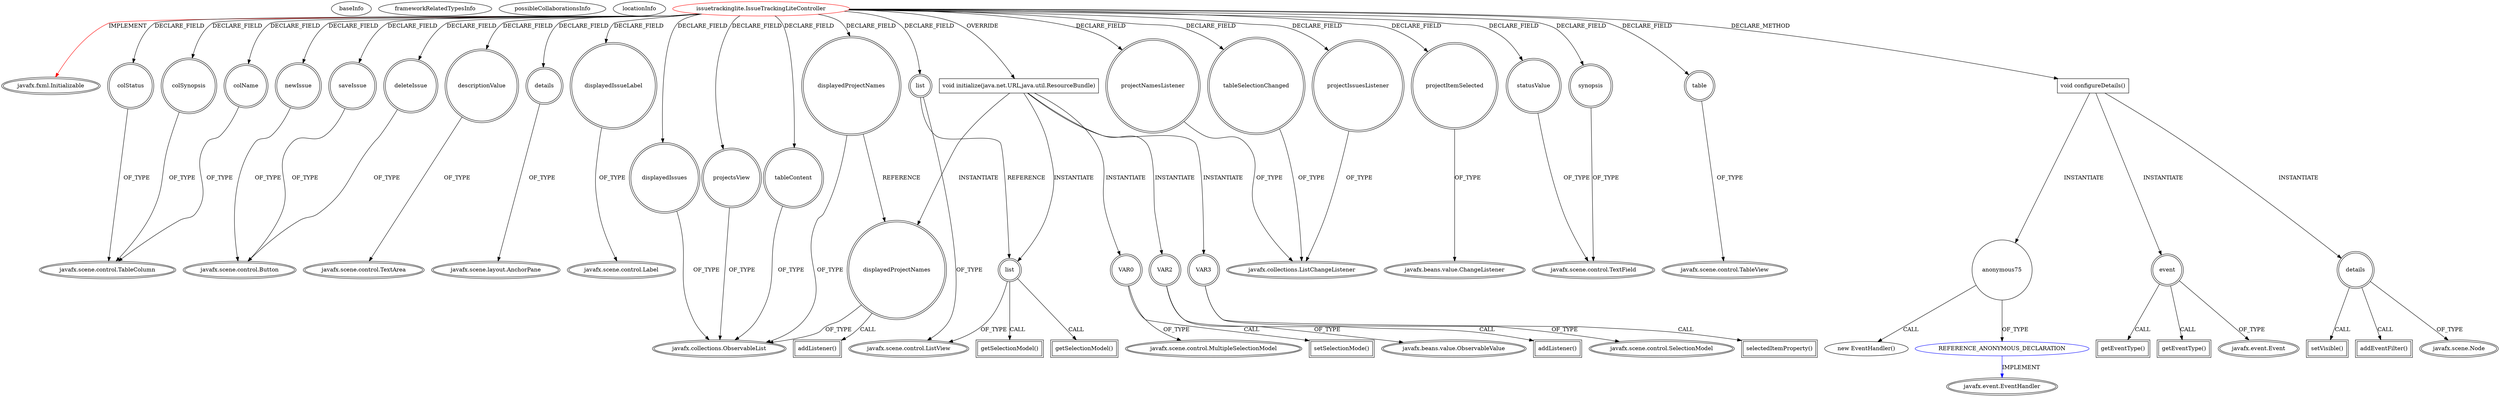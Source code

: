 digraph {
baseInfo[graphId=240,category="extension_graph",isAnonymous=false,possibleRelation=true]
frameworkRelatedTypesInfo[0="javafx.fxml.Initializable"]
possibleCollaborationsInfo[0="240~CLIENT_METHOD_DECLARATION-INSTANTIATION-~javafx.fxml.Initializable ~javafx.event.EventHandler ~false~true"]
locationInfo[projectName="ChrisWongAtCUHK-JavaFX",filePath="/ChrisWongAtCUHK-JavaFX/JavaFX-master/IssueTrackingLite/src/issuetrackinglite/IssueTrackingLiteController.java",contextSignature="IssueTrackingLiteController",graphId="240"]
0[label="issuetrackinglite.IssueTrackingLiteController",vertexType="ROOT_CLIENT_CLASS_DECLARATION",isFrameworkType=false,color=red]
1[label="javafx.fxml.Initializable",vertexType="FRAMEWORK_INTERFACE_TYPE",isFrameworkType=true,peripheries=2]
2[label="colName",vertexType="FIELD_DECLARATION",isFrameworkType=true,peripheries=2,shape=circle]
3[label="javafx.scene.control.TableColumn",vertexType="FRAMEWORK_CLASS_TYPE",isFrameworkType=true,peripheries=2]
4[label="colStatus",vertexType="FIELD_DECLARATION",isFrameworkType=true,peripheries=2,shape=circle]
6[label="colSynopsis",vertexType="FIELD_DECLARATION",isFrameworkType=true,peripheries=2,shape=circle]
8[label="deleteIssue",vertexType="FIELD_DECLARATION",isFrameworkType=true,peripheries=2,shape=circle]
9[label="javafx.scene.control.Button",vertexType="FRAMEWORK_CLASS_TYPE",isFrameworkType=true,peripheries=2]
10[label="descriptionValue",vertexType="FIELD_DECLARATION",isFrameworkType=true,peripheries=2,shape=circle]
11[label="javafx.scene.control.TextArea",vertexType="FRAMEWORK_CLASS_TYPE",isFrameworkType=true,peripheries=2]
12[label="details",vertexType="FIELD_DECLARATION",isFrameworkType=true,peripheries=2,shape=circle]
13[label="javafx.scene.layout.AnchorPane",vertexType="FRAMEWORK_CLASS_TYPE",isFrameworkType=true,peripheries=2]
14[label="displayedIssueLabel",vertexType="FIELD_DECLARATION",isFrameworkType=true,peripheries=2,shape=circle]
15[label="javafx.scene.control.Label",vertexType="FRAMEWORK_CLASS_TYPE",isFrameworkType=true,peripheries=2]
16[label="displayedIssues",vertexType="FIELD_DECLARATION",isFrameworkType=true,peripheries=2,shape=circle]
17[label="javafx.collections.ObservableList",vertexType="FRAMEWORK_INTERFACE_TYPE",isFrameworkType=true,peripheries=2]
18[label="displayedProjectNames",vertexType="FIELD_DECLARATION",isFrameworkType=true,peripheries=2,shape=circle]
20[label="list",vertexType="FIELD_DECLARATION",isFrameworkType=true,peripheries=2,shape=circle]
21[label="javafx.scene.control.ListView",vertexType="FRAMEWORK_CLASS_TYPE",isFrameworkType=true,peripheries=2]
22[label="newIssue",vertexType="FIELD_DECLARATION",isFrameworkType=true,peripheries=2,shape=circle]
24[label="projectIssuesListener",vertexType="FIELD_DECLARATION",isFrameworkType=true,peripheries=2,shape=circle]
25[label="javafx.collections.ListChangeListener",vertexType="FRAMEWORK_INTERFACE_TYPE",isFrameworkType=true,peripheries=2]
26[label="projectItemSelected",vertexType="FIELD_DECLARATION",isFrameworkType=true,peripheries=2,shape=circle]
27[label="javafx.beans.value.ChangeListener",vertexType="FRAMEWORK_INTERFACE_TYPE",isFrameworkType=true,peripheries=2]
28[label="projectNamesListener",vertexType="FIELD_DECLARATION",isFrameworkType=true,peripheries=2,shape=circle]
30[label="projectsView",vertexType="FIELD_DECLARATION",isFrameworkType=true,peripheries=2,shape=circle]
32[label="saveIssue",vertexType="FIELD_DECLARATION",isFrameworkType=true,peripheries=2,shape=circle]
34[label="statusValue",vertexType="FIELD_DECLARATION",isFrameworkType=true,peripheries=2,shape=circle]
35[label="javafx.scene.control.TextField",vertexType="FRAMEWORK_CLASS_TYPE",isFrameworkType=true,peripheries=2]
36[label="synopsis",vertexType="FIELD_DECLARATION",isFrameworkType=true,peripheries=2,shape=circle]
38[label="table",vertexType="FIELD_DECLARATION",isFrameworkType=true,peripheries=2,shape=circle]
39[label="javafx.scene.control.TableView",vertexType="FRAMEWORK_CLASS_TYPE",isFrameworkType=true,peripheries=2]
40[label="tableContent",vertexType="FIELD_DECLARATION",isFrameworkType=true,peripheries=2,shape=circle]
42[label="tableSelectionChanged",vertexType="FIELD_DECLARATION",isFrameworkType=true,peripheries=2,shape=circle]
44[label="void initialize(java.net.URL,java.util.ResourceBundle)",vertexType="OVERRIDING_METHOD_DECLARATION",isFrameworkType=false,shape=box]
45[label="VAR0",vertexType="VARIABLE_EXPRESION",isFrameworkType=true,peripheries=2,shape=circle]
47[label="javafx.scene.control.MultipleSelectionModel",vertexType="FRAMEWORK_CLASS_TYPE",isFrameworkType=true,peripheries=2]
46[label="setSelectionMode()",vertexType="INSIDE_CALL",isFrameworkType=true,peripheries=2,shape=box]
48[label="list",vertexType="VARIABLE_EXPRESION",isFrameworkType=true,peripheries=2,shape=circle]
49[label="getSelectionModel()",vertexType="INSIDE_CALL",isFrameworkType=true,peripheries=2,shape=box]
51[label="VAR2",vertexType="VARIABLE_EXPRESION",isFrameworkType=true,peripheries=2,shape=circle]
53[label="javafx.beans.value.ObservableValue",vertexType="FRAMEWORK_INTERFACE_TYPE",isFrameworkType=true,peripheries=2]
52[label="addListener()",vertexType="INSIDE_CALL",isFrameworkType=true,peripheries=2,shape=box]
54[label="VAR3",vertexType="VARIABLE_EXPRESION",isFrameworkType=true,peripheries=2,shape=circle]
56[label="javafx.scene.control.SelectionModel",vertexType="FRAMEWORK_CLASS_TYPE",isFrameworkType=true,peripheries=2]
55[label="selectedItemProperty()",vertexType="INSIDE_CALL",isFrameworkType=true,peripheries=2,shape=box]
58[label="getSelectionModel()",vertexType="INSIDE_CALL",isFrameworkType=true,peripheries=2,shape=box]
59[label="displayedProjectNames",vertexType="VARIABLE_EXPRESION",isFrameworkType=true,peripheries=2,shape=circle]
60[label="addListener()",vertexType="INSIDE_CALL",isFrameworkType=true,peripheries=2,shape=box]
265[label="void configureDetails()",vertexType="CLIENT_METHOD_DECLARATION",isFrameworkType=false,shape=box]
266[label="details",vertexType="VARIABLE_EXPRESION",isFrameworkType=true,peripheries=2,shape=circle]
268[label="javafx.scene.Node",vertexType="FRAMEWORK_CLASS_TYPE",isFrameworkType=true,peripheries=2]
267[label="setVisible()",vertexType="INSIDE_CALL",isFrameworkType=true,peripheries=2,shape=box]
270[label="addEventFilter()",vertexType="INSIDE_CALL",isFrameworkType=true,peripheries=2,shape=box]
272[label="anonymous75",vertexType="VARIABLE_EXPRESION",isFrameworkType=false,shape=circle]
273[label="REFERENCE_ANONYMOUS_DECLARATION",vertexType="REFERENCE_ANONYMOUS_DECLARATION",isFrameworkType=false,color=blue]
274[label="javafx.event.EventHandler",vertexType="FRAMEWORK_INTERFACE_TYPE",isFrameworkType=true,peripheries=2]
271[label="new EventHandler()",vertexType="CONSTRUCTOR_CALL",isFrameworkType=false]
275[label="event",vertexType="VARIABLE_EXPRESION",isFrameworkType=true,peripheries=2,shape=circle]
277[label="javafx.event.Event",vertexType="FRAMEWORK_CLASS_TYPE",isFrameworkType=true,peripheries=2]
276[label="getEventType()",vertexType="INSIDE_CALL",isFrameworkType=true,peripheries=2,shape=box]
279[label="getEventType()",vertexType="INSIDE_CALL",isFrameworkType=true,peripheries=2,shape=box]
0->1[label="IMPLEMENT",color=red]
0->2[label="DECLARE_FIELD"]
2->3[label="OF_TYPE"]
0->4[label="DECLARE_FIELD"]
4->3[label="OF_TYPE"]
0->6[label="DECLARE_FIELD"]
6->3[label="OF_TYPE"]
0->8[label="DECLARE_FIELD"]
8->9[label="OF_TYPE"]
0->10[label="DECLARE_FIELD"]
10->11[label="OF_TYPE"]
0->12[label="DECLARE_FIELD"]
12->13[label="OF_TYPE"]
0->14[label="DECLARE_FIELD"]
14->15[label="OF_TYPE"]
0->16[label="DECLARE_FIELD"]
16->17[label="OF_TYPE"]
0->18[label="DECLARE_FIELD"]
18->17[label="OF_TYPE"]
0->20[label="DECLARE_FIELD"]
20->21[label="OF_TYPE"]
0->22[label="DECLARE_FIELD"]
22->9[label="OF_TYPE"]
0->24[label="DECLARE_FIELD"]
24->25[label="OF_TYPE"]
0->26[label="DECLARE_FIELD"]
26->27[label="OF_TYPE"]
0->28[label="DECLARE_FIELD"]
28->25[label="OF_TYPE"]
0->30[label="DECLARE_FIELD"]
30->17[label="OF_TYPE"]
0->32[label="DECLARE_FIELD"]
32->9[label="OF_TYPE"]
0->34[label="DECLARE_FIELD"]
34->35[label="OF_TYPE"]
0->36[label="DECLARE_FIELD"]
36->35[label="OF_TYPE"]
0->38[label="DECLARE_FIELD"]
38->39[label="OF_TYPE"]
0->40[label="DECLARE_FIELD"]
40->17[label="OF_TYPE"]
0->42[label="DECLARE_FIELD"]
42->25[label="OF_TYPE"]
0->44[label="OVERRIDE"]
44->45[label="INSTANTIATE"]
45->47[label="OF_TYPE"]
45->46[label="CALL"]
44->48[label="INSTANTIATE"]
20->48[label="REFERENCE"]
48->21[label="OF_TYPE"]
48->49[label="CALL"]
44->51[label="INSTANTIATE"]
51->53[label="OF_TYPE"]
51->52[label="CALL"]
44->54[label="INSTANTIATE"]
54->56[label="OF_TYPE"]
54->55[label="CALL"]
48->58[label="CALL"]
44->59[label="INSTANTIATE"]
18->59[label="REFERENCE"]
59->17[label="OF_TYPE"]
59->60[label="CALL"]
0->265[label="DECLARE_METHOD"]
265->266[label="INSTANTIATE"]
266->268[label="OF_TYPE"]
266->267[label="CALL"]
266->270[label="CALL"]
265->272[label="INSTANTIATE"]
273->274[label="IMPLEMENT",color=blue]
272->273[label="OF_TYPE"]
272->271[label="CALL"]
265->275[label="INSTANTIATE"]
275->277[label="OF_TYPE"]
275->276[label="CALL"]
275->279[label="CALL"]
}
